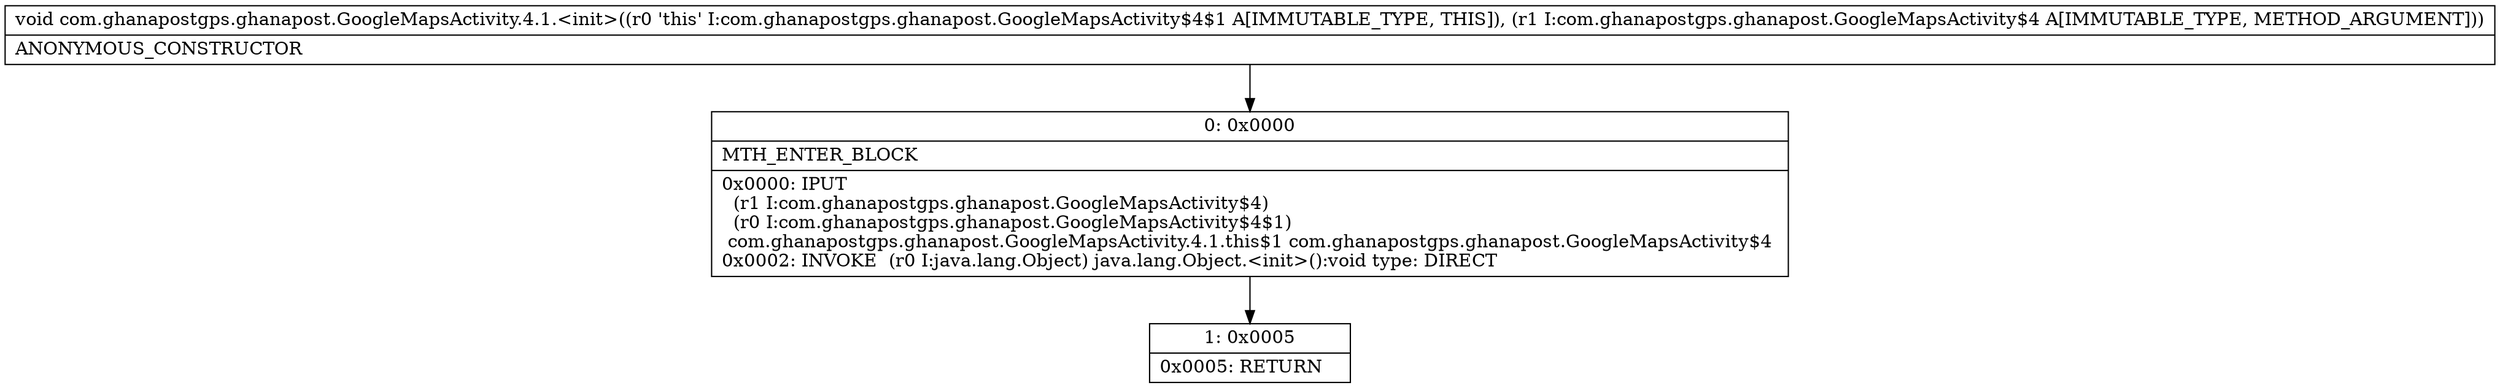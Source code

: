 digraph "CFG forcom.ghanapostgps.ghanapost.GoogleMapsActivity.4.1.\<init\>(Lcom\/ghanapostgps\/ghanapost\/GoogleMapsActivity$4;)V" {
Node_0 [shape=record,label="{0\:\ 0x0000|MTH_ENTER_BLOCK\l|0x0000: IPUT  \l  (r1 I:com.ghanapostgps.ghanapost.GoogleMapsActivity$4)\l  (r0 I:com.ghanapostgps.ghanapost.GoogleMapsActivity$4$1)\l com.ghanapostgps.ghanapost.GoogleMapsActivity.4.1.this$1 com.ghanapostgps.ghanapost.GoogleMapsActivity$4 \l0x0002: INVOKE  (r0 I:java.lang.Object) java.lang.Object.\<init\>():void type: DIRECT \l}"];
Node_1 [shape=record,label="{1\:\ 0x0005|0x0005: RETURN   \l}"];
MethodNode[shape=record,label="{void com.ghanapostgps.ghanapost.GoogleMapsActivity.4.1.\<init\>((r0 'this' I:com.ghanapostgps.ghanapost.GoogleMapsActivity$4$1 A[IMMUTABLE_TYPE, THIS]), (r1 I:com.ghanapostgps.ghanapost.GoogleMapsActivity$4 A[IMMUTABLE_TYPE, METHOD_ARGUMENT]))  | ANONYMOUS_CONSTRUCTOR\l}"];
MethodNode -> Node_0;
Node_0 -> Node_1;
}

